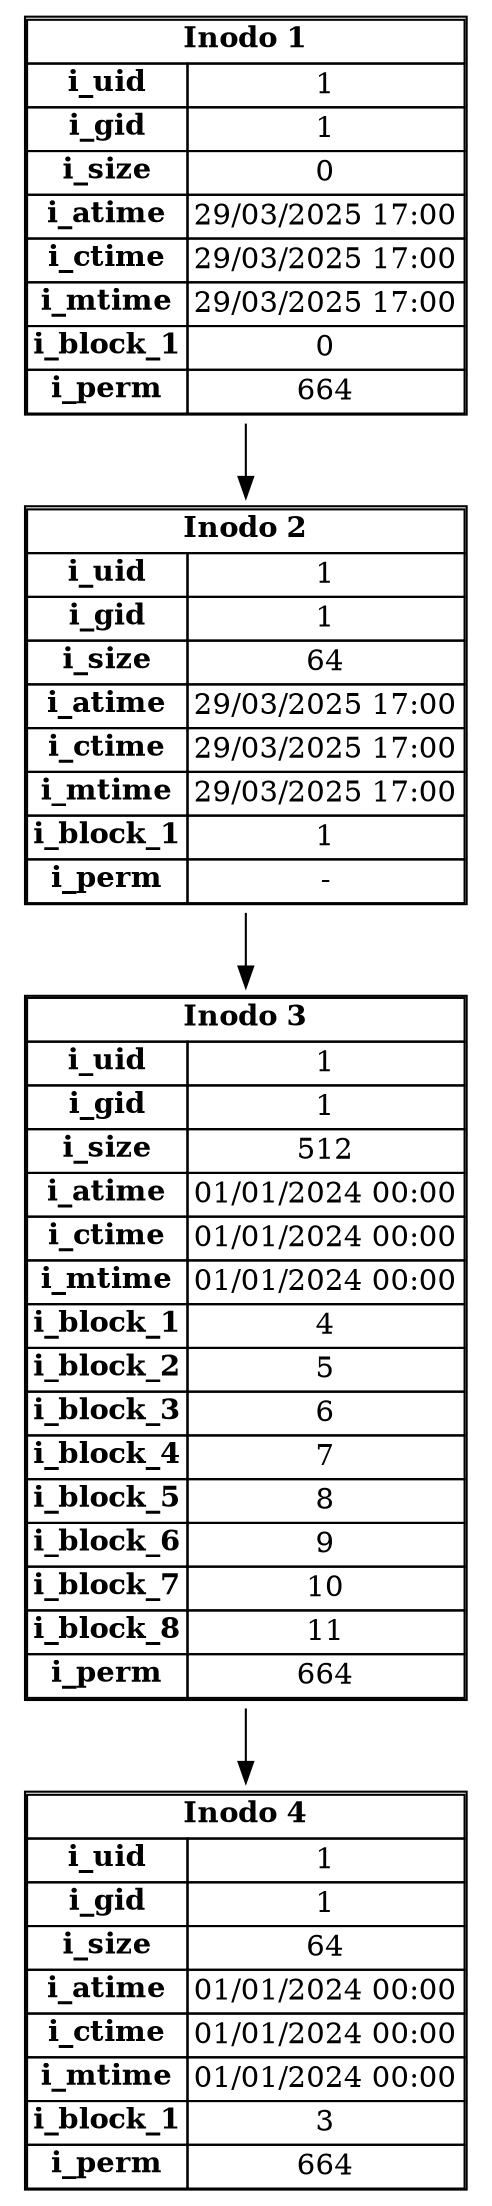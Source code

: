 digraph Inodos {
node [shape=plaintext];
Inodo1 [label=<
<table border='1' cellborder='1' cellspacing='0'>
<tr><td colspan='2'><b>Inodo 1</b></td></tr>
<tr><td><b>i_uid</b></td><td>1</td></tr>
<tr><td><b>i_gid</b></td><td>1</td></tr>
<tr><td><b>i_size</b></td><td>0</td></tr>
<tr><td><b>i_atime</b></td><td>29/03/2025 17:00</td></tr>
<tr><td><b>i_ctime</b></td><td>29/03/2025 17:00</td></tr>
<tr><td><b>i_mtime</b></td><td>29/03/2025 17:00</td></tr>
<tr><td><b>i_block_1</b></td><td>0</td></tr>
<tr><td><b>i_perm</b></td><td>664</td></tr>
</table>>];
Inodo2 [label=<
<table border='1' cellborder='1' cellspacing='0'>
<tr><td colspan='2'><b>Inodo 2</b></td></tr>
<tr><td><b>i_uid</b></td><td>1</td></tr>
<tr><td><b>i_gid</b></td><td>1</td></tr>
<tr><td><b>i_size</b></td><td>64</td></tr>
<tr><td><b>i_atime</b></td><td>29/03/2025 17:00</td></tr>
<tr><td><b>i_ctime</b></td><td>29/03/2025 17:00</td></tr>
<tr><td><b>i_mtime</b></td><td>29/03/2025 17:00</td></tr>
<tr><td><b>i_block_1</b></td><td>1</td></tr>
<tr><td><b>i_perm</b></td><td>-</td></tr>
</table>>];
Inodo1 -> Inodo2;
Inodo3 [label=<
<table border='1' cellborder='1' cellspacing='0'>
<tr><td colspan='2'><b>Inodo 3</b></td></tr>
<tr><td><b>i_uid</b></td><td>1</td></tr>
<tr><td><b>i_gid</b></td><td>1</td></tr>
<tr><td><b>i_size</b></td><td>512</td></tr>
<tr><td><b>i_atime</b></td><td>01/01/2024 00:00</td></tr>
<tr><td><b>i_ctime</b></td><td>01/01/2024 00:00</td></tr>
<tr><td><b>i_mtime</b></td><td>01/01/2024 00:00</td></tr>
<tr><td><b>i_block_1</b></td><td>4</td></tr>
<tr><td><b>i_block_2</b></td><td>5</td></tr>
<tr><td><b>i_block_3</b></td><td>6</td></tr>
<tr><td><b>i_block_4</b></td><td>7</td></tr>
<tr><td><b>i_block_5</b></td><td>8</td></tr>
<tr><td><b>i_block_6</b></td><td>9</td></tr>
<tr><td><b>i_block_7</b></td><td>10</td></tr>
<tr><td><b>i_block_8</b></td><td>11</td></tr>
<tr><td><b>i_perm</b></td><td>664</td></tr>
</table>>];
Inodo2 -> Inodo3;
Inodo4 [label=<
<table border='1' cellborder='1' cellspacing='0'>
<tr><td colspan='2'><b>Inodo 4</b></td></tr>
<tr><td><b>i_uid</b></td><td>1</td></tr>
<tr><td><b>i_gid</b></td><td>1</td></tr>
<tr><td><b>i_size</b></td><td>64</td></tr>
<tr><td><b>i_atime</b></td><td>01/01/2024 00:00</td></tr>
<tr><td><b>i_ctime</b></td><td>01/01/2024 00:00</td></tr>
<tr><td><b>i_mtime</b></td><td>01/01/2024 00:00</td></tr>
<tr><td><b>i_block_1</b></td><td>3</td></tr>
<tr><td><b>i_perm</b></td><td>664</td></tr>
</table>>];
Inodo3 -> Inodo4;
}
